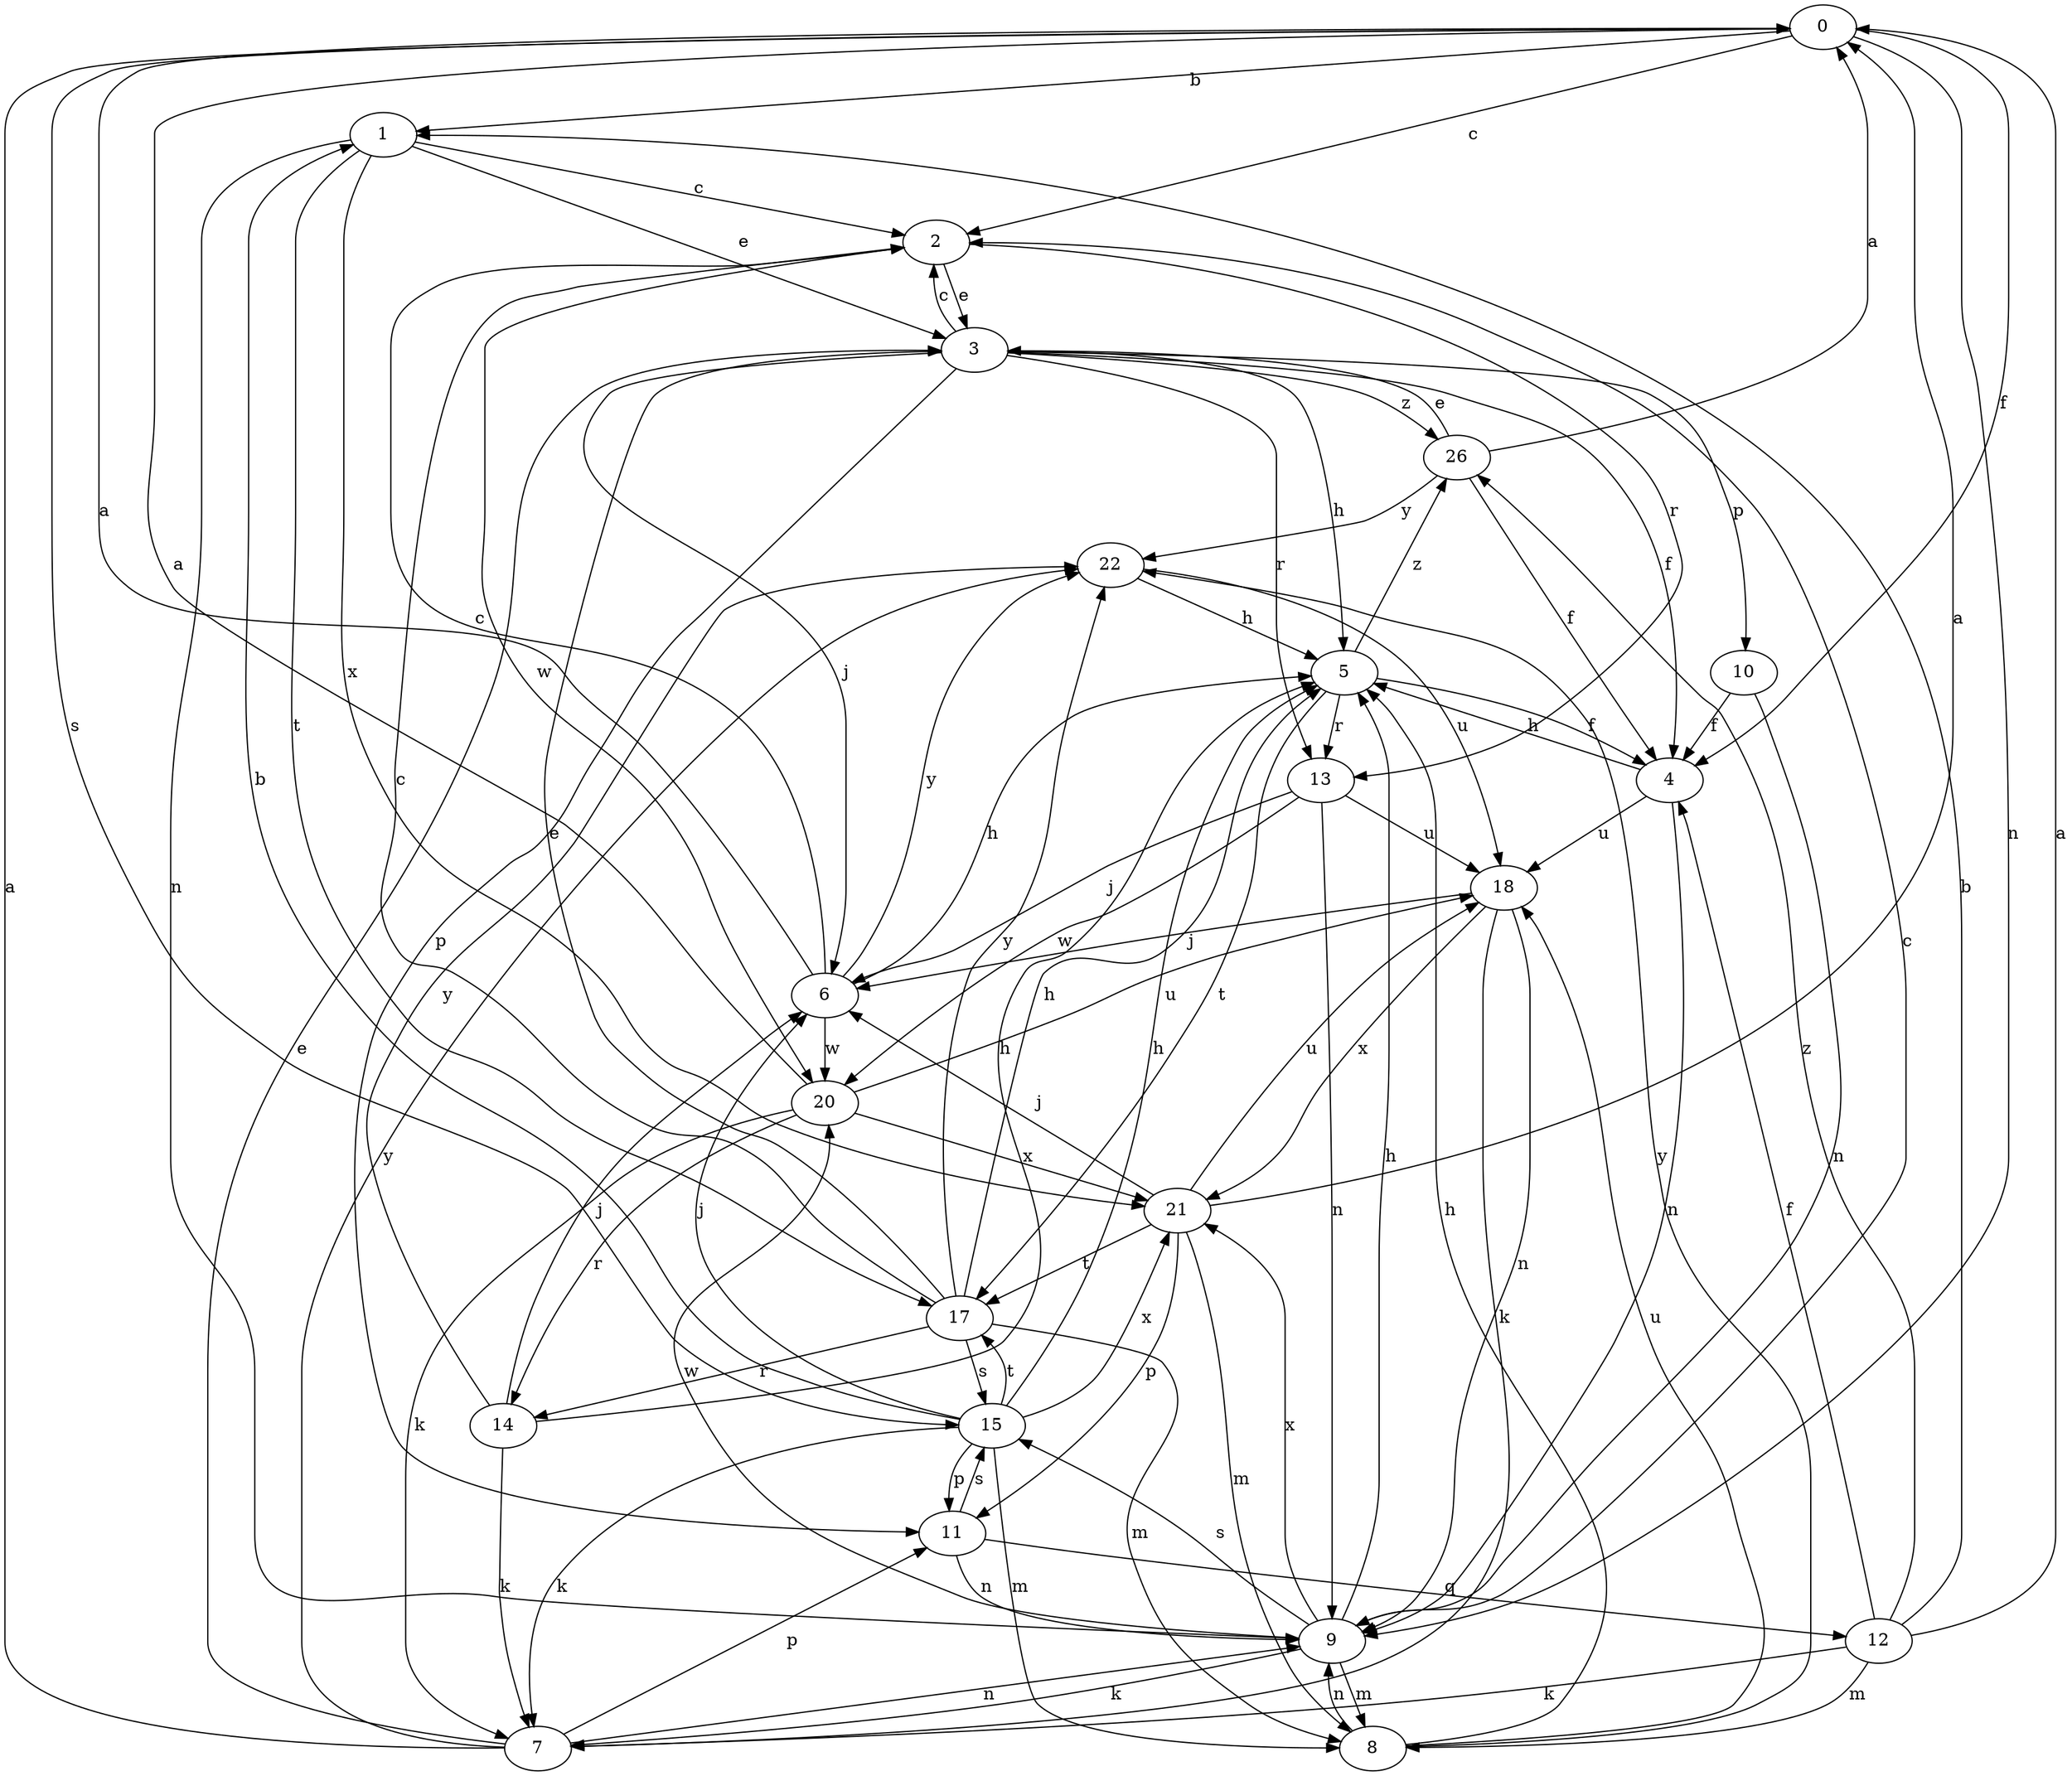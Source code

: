 strict digraph  {
0;
1;
2;
3;
4;
5;
6;
7;
8;
9;
10;
11;
12;
13;
14;
15;
17;
18;
20;
21;
22;
26;
0 -> 1  [label=b];
0 -> 2  [label=c];
0 -> 4  [label=f];
0 -> 9  [label=n];
0 -> 15  [label=s];
1 -> 2  [label=c];
1 -> 3  [label=e];
1 -> 9  [label=n];
1 -> 17  [label=t];
1 -> 21  [label=x];
2 -> 3  [label=e];
2 -> 13  [label=r];
2 -> 20  [label=w];
3 -> 2  [label=c];
3 -> 4  [label=f];
3 -> 5  [label=h];
3 -> 6  [label=j];
3 -> 10  [label=p];
3 -> 11  [label=p];
3 -> 13  [label=r];
3 -> 26  [label=z];
4 -> 5  [label=h];
4 -> 9  [label=n];
4 -> 18  [label=u];
5 -> 4  [label=f];
5 -> 13  [label=r];
5 -> 17  [label=t];
5 -> 26  [label=z];
6 -> 0  [label=a];
6 -> 2  [label=c];
6 -> 5  [label=h];
6 -> 20  [label=w];
6 -> 22  [label=y];
7 -> 0  [label=a];
7 -> 3  [label=e];
7 -> 9  [label=n];
7 -> 11  [label=p];
7 -> 22  [label=y];
8 -> 5  [label=h];
8 -> 9  [label=n];
8 -> 18  [label=u];
8 -> 22  [label=y];
9 -> 2  [label=c];
9 -> 5  [label=h];
9 -> 7  [label=k];
9 -> 8  [label=m];
9 -> 15  [label=s];
9 -> 20  [label=w];
9 -> 21  [label=x];
10 -> 4  [label=f];
10 -> 9  [label=n];
11 -> 9  [label=n];
11 -> 12  [label=q];
11 -> 15  [label=s];
12 -> 0  [label=a];
12 -> 1  [label=b];
12 -> 4  [label=f];
12 -> 7  [label=k];
12 -> 8  [label=m];
12 -> 26  [label=z];
13 -> 6  [label=j];
13 -> 9  [label=n];
13 -> 18  [label=u];
13 -> 20  [label=w];
14 -> 5  [label=h];
14 -> 6  [label=j];
14 -> 7  [label=k];
14 -> 22  [label=y];
15 -> 1  [label=b];
15 -> 5  [label=h];
15 -> 6  [label=j];
15 -> 7  [label=k];
15 -> 8  [label=m];
15 -> 11  [label=p];
15 -> 17  [label=t];
15 -> 21  [label=x];
17 -> 2  [label=c];
17 -> 3  [label=e];
17 -> 5  [label=h];
17 -> 8  [label=m];
17 -> 14  [label=r];
17 -> 15  [label=s];
17 -> 22  [label=y];
18 -> 6  [label=j];
18 -> 7  [label=k];
18 -> 9  [label=n];
18 -> 21  [label=x];
20 -> 0  [label=a];
20 -> 7  [label=k];
20 -> 14  [label=r];
20 -> 18  [label=u];
20 -> 21  [label=x];
21 -> 0  [label=a];
21 -> 6  [label=j];
21 -> 8  [label=m];
21 -> 11  [label=p];
21 -> 17  [label=t];
21 -> 18  [label=u];
22 -> 5  [label=h];
22 -> 18  [label=u];
26 -> 0  [label=a];
26 -> 3  [label=e];
26 -> 4  [label=f];
26 -> 22  [label=y];
}
